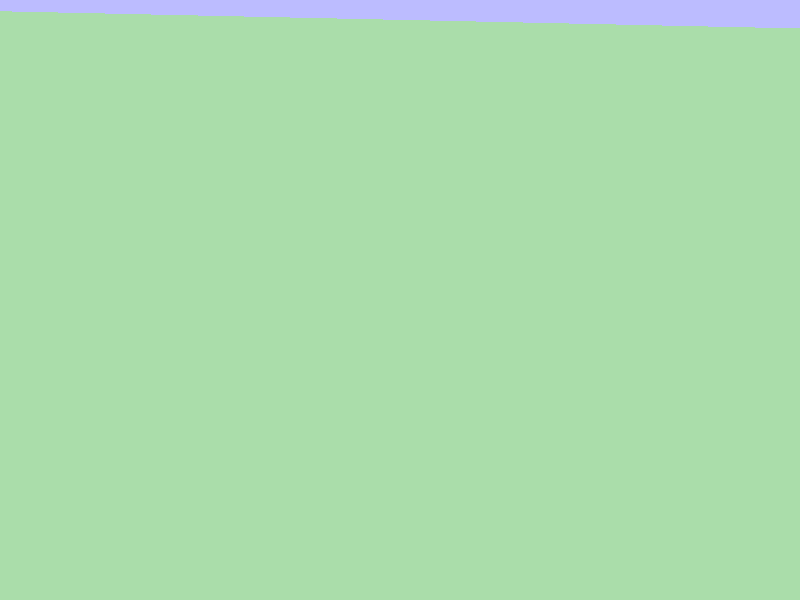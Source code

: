 #include "colors.inc"
#include "rand.inc"
#include "textures.inc"

camera { location <-200,200,1000> look_at 0 angle 18 up<0,1,0> right<1.5,0,0>  translate z*50}

background { rgb <0.0,0.4,0.5> }

light_source { <0,1000,0>, rgb 1 }
light_source { <0,-500,0>, rgb 1 }

#local n = 8;
#local base = 2;
#local lado = pow(base,n)+2;

#local height = array[lado][lado];
#local buffer = array[lado][lado];
#local height[1][1] = 0;
#local buffer[1][1] = 0;

#local suelo = -200;

#for (ii, 0, lado-1)
	#local buffer[0][ii]      = suelo;
	#local buffer[ii][0]      = suelo;
	#local buffer[lado-1][ii] = suelo;
	#local buffer[ii][lado-1] = suelo;
	#local height[0][ii]      = suelo;
	#local height[ii][0]      = suelo;
	#local height[lado-1][ii] = suelo;
	#local height[ii][lado-1] = suelo;
#end

#local s = seed(52);

#local intensity = 30;
#local base = 2;
#local epsilon = 0.5;

#local ii = 1;
#while (ii-1 < lado-2)
	#debug concat("Calculando alturas: Iteracion ", str(ii,0,0), "\n")
	#for (jj, 0, ii-1)
		#for (kk, 0, ii-1)
			#local h = height[floor(jj/2)+1][floor(kk/2)+1];
			#local brownian = Rand_Gauss(0, 1, s);
			#local buffer[jj+1][kk+1] = h + brownian*intensity;
		#end
	#end
	#for (jj, 0, ii-1)
		#for (kk, 0, ii-1)
			#local height[jj+1][kk+1] = buffer[jj+1][kk+1];
		#end
	#end
	#local ii = ii*base;
	#local intensity = intensity * epsilon;
#end

mesh2 {
	vertex_vectors {
		lado*lado,
		#for (jj, 0, lado-1)
			#for (kk, 0, lado-1)
				<jj,height[jj][kk],kk>,
			#end
		#end
	}
	face_indices {
		(lado-1)*(lado-1)*2,
		#local c = 0;
		#for (jj, 0, lado-1)
			#for (kk, 0, lado-1)
				#if (jj+1 < lado & kk+1 < lado)
					<jj*lado+kk, (jj+1)*lado+kk, jj*lado+(kk+1)>,
				#end
				#if (jj-1 >= 0 & kk-1 >= 0)
					<jj*lado+kk, (jj-1)*lado+kk, jj*lado+(kk-1)>,
				#end
			#end
		#end
	}
	material {
		M_NB_Winebottle_Glass
	}
	translate (-lado/2)*(x+z)
}

plane { z, -1000 pigment { Bright_Blue_Sky  scale 1000 } }

plane {
	y, 0
	material {
		M_NB_Winebottle_Glass
	}
}
